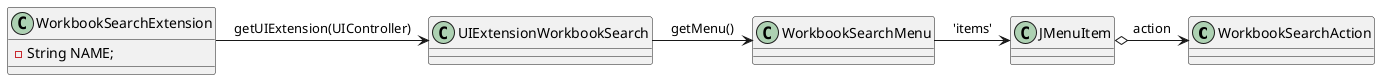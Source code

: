   @startuml doc-files/ipc_3.1_extension_image1.png
  class WorkbookSearchAction {
   }
  class WorkbookSearchMenu
  class WorkbookSearchExtension {
    -String NAME;
  }
  class UIExtensionWorkbookSearch
  class JMenuItem
  WorkbookSearchExtension -> UIExtensionWorkbookSearch : getUIExtension(UIController)
  UIExtensionWorkbookSearch -> WorkbookSearchMenu : getMenu()
  WorkbookSearchMenu -> JMenuItem : 'items'
  JMenuItem o-> WorkbookSearchAction : action
  @enduml